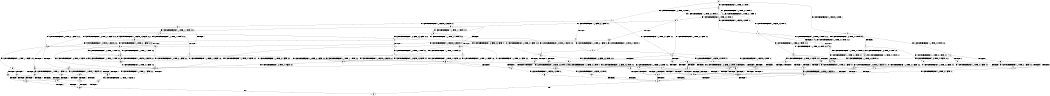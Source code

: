 digraph BCG {
size = "7, 10.5";
center = TRUE;
node [shape = circle];
0 [peripheries = 2];
0 -> 1 [label = "EX !1 !ATOMIC_EXCH_BRANCH (1, +1, TRUE, +0, 2, TRUE) !::"];
0 -> 2 [label = "EX !2 !ATOMIC_EXCH_BRANCH (1, +0, FALSE, +0, 3, TRUE) !::"];
0 -> 3 [label = "EX !0 !ATOMIC_EXCH_BRANCH (1, +0, TRUE, +0, 1, TRUE) !::"];
1 -> 4 [label = "TERMINATE !1"];
1 -> 5 [label = "EX !2 !ATOMIC_EXCH_BRANCH (1, +0, FALSE, +0, 3, FALSE) !:0:1:"];
1 -> 6 [label = "EX !0 !ATOMIC_EXCH_BRANCH (1, +0, TRUE, +0, 1, FALSE) !:0:1:"];
2 -> 7 [label = "TERMINATE !2"];
2 -> 8 [label = "EX !1 !ATOMIC_EXCH_BRANCH (1, +1, TRUE, +0, 2, TRUE) !:0:1:2:"];
2 -> 9 [label = "EX !0 !ATOMIC_EXCH_BRANCH (1, +0, TRUE, +0, 1, TRUE) !:0:1:2:"];
3 -> 10 [label = "EX !1 !ATOMIC_EXCH_BRANCH (1, +1, TRUE, +0, 2, TRUE) !:0:"];
3 -> 11 [label = "EX !2 !ATOMIC_EXCH_BRANCH (1, +0, FALSE, +0, 3, TRUE) !:0:"];
3 -> 12 [label = "EX !0 !ATOMIC_EXCH_BRANCH (1, +0, TRUE, +0, 1, TRUE) !:0:"];
4 -> 13 [label = "EX !2 !ATOMIC_EXCH_BRANCH (1, +0, FALSE, +0, 3, FALSE) !:0:"];
4 -> 14 [label = "EX !0 !ATOMIC_EXCH_BRANCH (1, +0, TRUE, +0, 1, FALSE) !:0:"];
5 -> 15 [label = "TERMINATE !1"];
5 -> 16 [label = "EX !0 !ATOMIC_EXCH_BRANCH (1, +0, TRUE, +0, 1, FALSE) !:0:1:2:"];
5 -> 17 [label = "EX !2 !ATOMIC_EXCH_BRANCH (1, +1, TRUE, +1, 1, TRUE) !:0:1:2:"];
6 -> 18 [label = "TERMINATE !1"];
6 -> 19 [label = "TERMINATE !0"];
6 -> 20 [label = "EX !2 !ATOMIC_EXCH_BRANCH (1, +0, FALSE, +0, 3, TRUE) !:0:1:"];
7 -> 21 [label = "EX !1 !ATOMIC_EXCH_BRANCH (1, +1, TRUE, +0, 2, TRUE) !:0:1:"];
7 -> 22 [label = "EX !0 !ATOMIC_EXCH_BRANCH (1, +0, TRUE, +0, 1, TRUE) !:0:1:"];
8 -> 23 [label = "TERMINATE !1"];
8 -> 24 [label = "TERMINATE !2"];
8 -> 25 [label = "EX !0 !ATOMIC_EXCH_BRANCH (1, +0, TRUE, +0, 1, FALSE) !:0:1:2:"];
9 -> 26 [label = "TERMINATE !2"];
9 -> 27 [label = "EX !1 !ATOMIC_EXCH_BRANCH (1, +1, TRUE, +0, 2, TRUE) !:0:1:2:"];
9 -> 9 [label = "EX !0 !ATOMIC_EXCH_BRANCH (1, +0, TRUE, +0, 1, TRUE) !:0:1:2:"];
10 -> 28 [label = "TERMINATE !1"];
10 -> 29 [label = "EX !2 !ATOMIC_EXCH_BRANCH (1, +0, FALSE, +0, 3, FALSE) !:0:1:"];
10 -> 6 [label = "EX !0 !ATOMIC_EXCH_BRANCH (1, +0, TRUE, +0, 1, FALSE) !:0:1:"];
11 -> 26 [label = "TERMINATE !2"];
11 -> 27 [label = "EX !1 !ATOMIC_EXCH_BRANCH (1, +1, TRUE, +0, 2, TRUE) !:0:1:2:"];
11 -> 9 [label = "EX !0 !ATOMIC_EXCH_BRANCH (1, +0, TRUE, +0, 1, TRUE) !:0:1:2:"];
12 -> 10 [label = "EX !1 !ATOMIC_EXCH_BRANCH (1, +1, TRUE, +0, 2, TRUE) !:0:"];
12 -> 11 [label = "EX !2 !ATOMIC_EXCH_BRANCH (1, +0, FALSE, +0, 3, TRUE) !:0:"];
12 -> 12 [label = "EX !0 !ATOMIC_EXCH_BRANCH (1, +0, TRUE, +0, 1, TRUE) !:0:"];
13 -> 30 [label = "EX !0 !ATOMIC_EXCH_BRANCH (1, +0, TRUE, +0, 1, FALSE) !:0:2:"];
13 -> 31 [label = "EX !2 !ATOMIC_EXCH_BRANCH (1, +1, TRUE, +1, 1, TRUE) !:0:2:"];
14 -> 32 [label = "TERMINATE !0"];
14 -> 33 [label = "EX !2 !ATOMIC_EXCH_BRANCH (1, +0, FALSE, +0, 3, TRUE) !:0:"];
15 -> 30 [label = "EX !0 !ATOMIC_EXCH_BRANCH (1, +0, TRUE, +0, 1, FALSE) !:0:2:"];
15 -> 31 [label = "EX !2 !ATOMIC_EXCH_BRANCH (1, +1, TRUE, +1, 1, TRUE) !:0:2:"];
16 -> 34 [label = "TERMINATE !1"];
16 -> 35 [label = "TERMINATE !0"];
16 -> 36 [label = "EX !2 !ATOMIC_EXCH_BRANCH (1, +1, TRUE, +1, 1, FALSE) !:0:1:2:"];
17 -> 37 [label = "TERMINATE !1"];
17 -> 38 [label = "EX !0 !ATOMIC_EXCH_BRANCH (1, +0, TRUE, +0, 1, FALSE) !:0:1:2:"];
17 -> 39 [label = "EX !2 !ATOMIC_EXCH_BRANCH (1, +0, FALSE, +0, 3, FALSE) !:0:1:2:"];
18 -> 32 [label = "TERMINATE !0"];
18 -> 33 [label = "EX !2 !ATOMIC_EXCH_BRANCH (1, +0, FALSE, +0, 3, TRUE) !:0:"];
19 -> 32 [label = "TERMINATE !1"];
19 -> 40 [label = "EX !2 !ATOMIC_EXCH_BRANCH (1, +0, FALSE, +0, 3, TRUE) !:1:"];
20 -> 41 [label = "TERMINATE !1"];
20 -> 42 [label = "TERMINATE !2"];
20 -> 43 [label = "TERMINATE !0"];
21 -> 44 [label = "TERMINATE !1"];
21 -> 45 [label = "EX !0 !ATOMIC_EXCH_BRANCH (1, +0, TRUE, +0, 1, FALSE) !:0:1:"];
22 -> 46 [label = "EX !1 !ATOMIC_EXCH_BRANCH (1, +1, TRUE, +0, 2, TRUE) !:0:1:"];
22 -> 22 [label = "EX !0 !ATOMIC_EXCH_BRANCH (1, +0, TRUE, +0, 1, TRUE) !:0:1:"];
23 -> 44 [label = "TERMINATE !2"];
23 -> 47 [label = "EX !0 !ATOMIC_EXCH_BRANCH (1, +0, TRUE, +0, 1, FALSE) !:0:2:"];
24 -> 44 [label = "TERMINATE !1"];
24 -> 45 [label = "EX !0 !ATOMIC_EXCH_BRANCH (1, +0, TRUE, +0, 1, FALSE) !:0:1:"];
25 -> 41 [label = "TERMINATE !1"];
25 -> 42 [label = "TERMINATE !2"];
25 -> 43 [label = "TERMINATE !0"];
26 -> 46 [label = "EX !1 !ATOMIC_EXCH_BRANCH (1, +1, TRUE, +0, 2, TRUE) !:0:1:"];
26 -> 22 [label = "EX !0 !ATOMIC_EXCH_BRANCH (1, +0, TRUE, +0, 1, TRUE) !:0:1:"];
27 -> 48 [label = "TERMINATE !1"];
27 -> 49 [label = "TERMINATE !2"];
27 -> 25 [label = "EX !0 !ATOMIC_EXCH_BRANCH (1, +0, TRUE, +0, 1, FALSE) !:0:1:2:"];
28 -> 50 [label = "EX !2 !ATOMIC_EXCH_BRANCH (1, +0, FALSE, +0, 3, FALSE) !:0:"];
28 -> 14 [label = "EX !0 !ATOMIC_EXCH_BRANCH (1, +0, TRUE, +0, 1, FALSE) !:0:"];
29 -> 51 [label = "TERMINATE !1"];
29 -> 52 [label = "EX !2 !ATOMIC_EXCH_BRANCH (1, +1, TRUE, +1, 1, TRUE) !:0:1:2:"];
29 -> 16 [label = "EX !0 !ATOMIC_EXCH_BRANCH (1, +0, TRUE, +0, 1, FALSE) !:0:1:2:"];
30 -> 53 [label = "TERMINATE !0"];
30 -> 54 [label = "EX !2 !ATOMIC_EXCH_BRANCH (1, +1, TRUE, +1, 1, FALSE) !:0:2:"];
31 -> 55 [label = "EX !0 !ATOMIC_EXCH_BRANCH (1, +0, TRUE, +0, 1, FALSE) !:0:2:"];
31 -> 56 [label = "EX !2 !ATOMIC_EXCH_BRANCH (1, +0, FALSE, +0, 3, FALSE) !:0:2:"];
32 -> 57 [label = "EX !2 !ATOMIC_EXCH_BRANCH (1, +0, FALSE, +0, 3, TRUE) !::"];
33 -> 58 [label = "TERMINATE !2"];
33 -> 59 [label = "TERMINATE !0"];
34 -> 53 [label = "TERMINATE !0"];
34 -> 54 [label = "EX !2 !ATOMIC_EXCH_BRANCH (1, +1, TRUE, +1, 1, FALSE) !:0:2:"];
35 -> 53 [label = "TERMINATE !1"];
35 -> 60 [label = "EX !2 !ATOMIC_EXCH_BRANCH (1, +1, TRUE, +1, 1, FALSE) !:1:2:"];
36 -> 61 [label = "TERMINATE !1"];
36 -> 62 [label = "TERMINATE !2"];
36 -> 63 [label = "TERMINATE !0"];
37 -> 55 [label = "EX !0 !ATOMIC_EXCH_BRANCH (1, +0, TRUE, +0, 1, FALSE) !:0:2:"];
37 -> 56 [label = "EX !2 !ATOMIC_EXCH_BRANCH (1, +0, FALSE, +0, 3, FALSE) !:0:2:"];
38 -> 64 [label = "TERMINATE !1"];
38 -> 65 [label = "TERMINATE !0"];
38 -> 66 [label = "EX !2 !ATOMIC_EXCH_BRANCH (1, +0, FALSE, +0, 3, TRUE) !:0:1:2:"];
39 -> 15 [label = "TERMINATE !1"];
39 -> 16 [label = "EX !0 !ATOMIC_EXCH_BRANCH (1, +0, TRUE, +0, 1, FALSE) !:0:1:2:"];
39 -> 17 [label = "EX !2 !ATOMIC_EXCH_BRANCH (1, +1, TRUE, +1, 1, TRUE) !:0:1:2:"];
40 -> 59 [label = "TERMINATE !1"];
40 -> 67 [label = "TERMINATE !2"];
41 -> 58 [label = "TERMINATE !2"];
41 -> 59 [label = "TERMINATE !0"];
42 -> 58 [label = "TERMINATE !1"];
42 -> 67 [label = "TERMINATE !0"];
43 -> 59 [label = "TERMINATE !1"];
43 -> 67 [label = "TERMINATE !2"];
44 -> 68 [label = "EX !0 !ATOMIC_EXCH_BRANCH (1, +0, TRUE, +0, 1, FALSE) !:0:"];
45 -> 58 [label = "TERMINATE !1"];
45 -> 67 [label = "TERMINATE !0"];
46 -> 69 [label = "TERMINATE !1"];
46 -> 45 [label = "EX !0 !ATOMIC_EXCH_BRANCH (1, +0, TRUE, +0, 1, FALSE) !:0:1:"];
47 -> 58 [label = "TERMINATE !2"];
47 -> 59 [label = "TERMINATE !0"];
48 -> 69 [label = "TERMINATE !2"];
48 -> 47 [label = "EX !0 !ATOMIC_EXCH_BRANCH (1, +0, TRUE, +0, 1, FALSE) !:0:2:"];
49 -> 69 [label = "TERMINATE !1"];
49 -> 45 [label = "EX !0 !ATOMIC_EXCH_BRANCH (1, +0, TRUE, +0, 1, FALSE) !:0:1:"];
50 -> 70 [label = "EX !2 !ATOMIC_EXCH_BRANCH (1, +1, TRUE, +1, 1, TRUE) !:0:2:"];
50 -> 30 [label = "EX !0 !ATOMIC_EXCH_BRANCH (1, +0, TRUE, +0, 1, FALSE) !:0:2:"];
51 -> 70 [label = "EX !2 !ATOMIC_EXCH_BRANCH (1, +1, TRUE, +1, 1, TRUE) !:0:2:"];
51 -> 30 [label = "EX !0 !ATOMIC_EXCH_BRANCH (1, +0, TRUE, +0, 1, FALSE) !:0:2:"];
52 -> 71 [label = "TERMINATE !1"];
52 -> 72 [label = "EX !2 !ATOMIC_EXCH_BRANCH (1, +0, FALSE, +0, 3, FALSE) !:0:1:2:"];
52 -> 38 [label = "EX !0 !ATOMIC_EXCH_BRANCH (1, +0, TRUE, +0, 1, FALSE) !:0:1:2:"];
53 -> 73 [label = "EX !2 !ATOMIC_EXCH_BRANCH (1, +1, TRUE, +1, 1, FALSE) !:2:"];
54 -> 74 [label = "TERMINATE !2"];
54 -> 75 [label = "TERMINATE !0"];
55 -> 76 [label = "TERMINATE !0"];
55 -> 77 [label = "EX !2 !ATOMIC_EXCH_BRANCH (1, +0, FALSE, +0, 3, TRUE) !:0:2:"];
56 -> 30 [label = "EX !0 !ATOMIC_EXCH_BRANCH (1, +0, TRUE, +0, 1, FALSE) !:0:2:"];
56 -> 31 [label = "EX !2 !ATOMIC_EXCH_BRANCH (1, +1, TRUE, +1, 1, TRUE) !:0:2:"];
57 -> 78 [label = "TERMINATE !2"];
58 -> 78 [label = "TERMINATE !0"];
59 -> 78 [label = "TERMINATE !2"];
60 -> 75 [label = "TERMINATE !1"];
60 -> 79 [label = "TERMINATE !2"];
61 -> 74 [label = "TERMINATE !2"];
61 -> 75 [label = "TERMINATE !0"];
62 -> 74 [label = "TERMINATE !1"];
62 -> 79 [label = "TERMINATE !0"];
63 -> 75 [label = "TERMINATE !1"];
63 -> 79 [label = "TERMINATE !2"];
64 -> 76 [label = "TERMINATE !0"];
64 -> 77 [label = "EX !2 !ATOMIC_EXCH_BRANCH (1, +0, FALSE, +0, 3, TRUE) !:0:2:"];
65 -> 76 [label = "TERMINATE !1"];
65 -> 80 [label = "EX !2 !ATOMIC_EXCH_BRANCH (1, +0, FALSE, +0, 3, TRUE) !:1:2:"];
66 -> 41 [label = "TERMINATE !1"];
66 -> 42 [label = "TERMINATE !2"];
66 -> 43 [label = "TERMINATE !0"];
67 -> 78 [label = "TERMINATE !1"];
68 -> 78 [label = "TERMINATE !0"];
69 -> 68 [label = "EX !0 !ATOMIC_EXCH_BRANCH (1, +0, TRUE, +0, 1, FALSE) !:0:"];
70 -> 81 [label = "EX !2 !ATOMIC_EXCH_BRANCH (1, +0, FALSE, +0, 3, FALSE) !:0:2:"];
70 -> 55 [label = "EX !0 !ATOMIC_EXCH_BRANCH (1, +0, TRUE, +0, 1, FALSE) !:0:2:"];
71 -> 81 [label = "EX !2 !ATOMIC_EXCH_BRANCH (1, +0, FALSE, +0, 3, FALSE) !:0:2:"];
71 -> 55 [label = "EX !0 !ATOMIC_EXCH_BRANCH (1, +0, TRUE, +0, 1, FALSE) !:0:2:"];
72 -> 51 [label = "TERMINATE !1"];
72 -> 52 [label = "EX !2 !ATOMIC_EXCH_BRANCH (1, +1, TRUE, +1, 1, TRUE) !:0:1:2:"];
72 -> 16 [label = "EX !0 !ATOMIC_EXCH_BRANCH (1, +0, TRUE, +0, 1, FALSE) !:0:1:2:"];
73 -> 82 [label = "TERMINATE !2"];
74 -> 82 [label = "TERMINATE !0"];
75 -> 82 [label = "TERMINATE !2"];
76 -> 83 [label = "EX !2 !ATOMIC_EXCH_BRANCH (1, +0, FALSE, +0, 3, TRUE) !:2:"];
77 -> 58 [label = "TERMINATE !2"];
77 -> 59 [label = "TERMINATE !0"];
78 -> 84 [label = "exit"];
79 -> 82 [label = "TERMINATE !1"];
80 -> 59 [label = "TERMINATE !1"];
80 -> 67 [label = "TERMINATE !2"];
81 -> 70 [label = "EX !2 !ATOMIC_EXCH_BRANCH (1, +1, TRUE, +1, 1, TRUE) !:0:2:"];
81 -> 30 [label = "EX !0 !ATOMIC_EXCH_BRANCH (1, +0, TRUE, +0, 1, FALSE) !:0:2:"];
82 -> 84 [label = "exit"];
83 -> 78 [label = "TERMINATE !2"];
}
